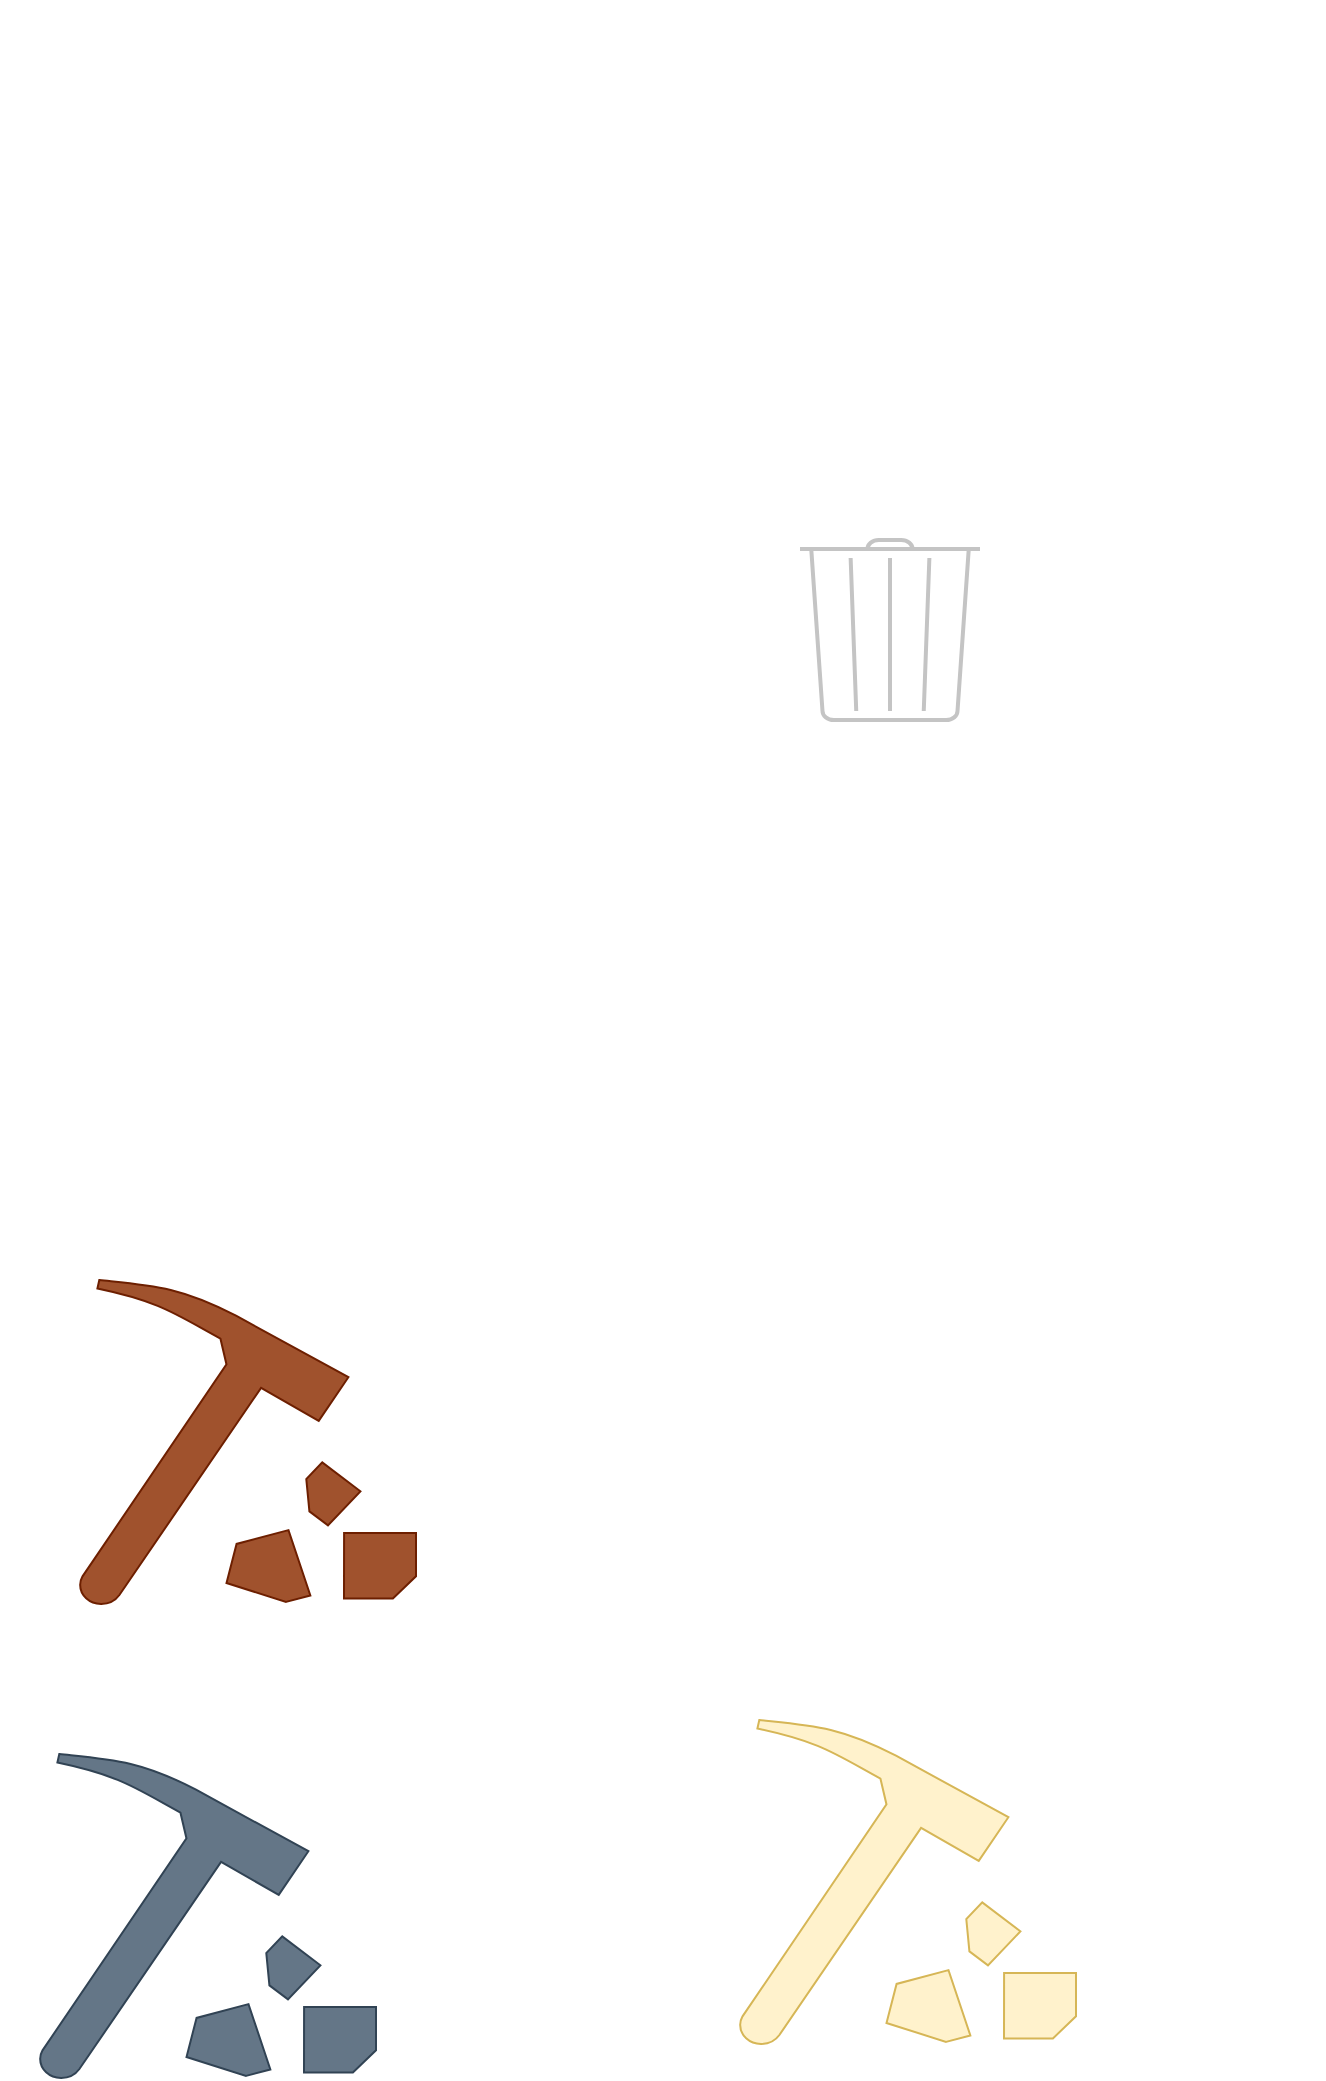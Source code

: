 <mxfile version="28.1.0">
  <diagram name="Página-1" id="knVurcuxZgjUEC2mt-ib">
    <mxGraphModel dx="716" dy="518" grid="1" gridSize="10" guides="1" tooltips="1" connect="1" arrows="1" fold="1" page="1" pageScale="1" pageWidth="827" pageHeight="1169" math="0" shadow="0">
      <root>
        <mxCell id="0" />
        <mxCell id="1" parent="0" />
        <mxCell id="XAbL_YIp_3KYb6Id9jLL-7" value="" style="shape=image;verticalLabelPosition=bottom;labelBackgroundColor=default;verticalAlign=top;aspect=fixed;imageAspect=0;image=https://upload.wikimedia.org/wikipedia/commons/thumb/0/0b/Carbon_footprint_icon.png/500px-Carbon_footprint_icon.png?20190525171751;fontColor=#91C772;convertToSvg=0;" vertex="1" parent="1">
          <mxGeometry x="30" y="30" width="290" height="368" as="geometry" />
        </mxCell>
        <mxCell id="XAbL_YIp_3KYb6Id9jLL-8" value="" style="shape=mxgraph.signs.sports.rock_collection;html=1;pointerEvents=1;fillColor=#647687;strokeColor=#314354;verticalLabelPosition=bottom;verticalAlign=top;align=center;fontColor=#ffffff;" vertex="1" parent="1">
          <mxGeometry x="50" y="907" width="168" height="162" as="geometry" />
        </mxCell>
        <mxCell id="XAbL_YIp_3KYb6Id9jLL-12" value="" style="shape=mxgraph.signs.sports.rock_collection;html=1;pointerEvents=1;fillColor=#fff2cc;strokeColor=#d6b656;verticalLabelPosition=bottom;verticalAlign=top;align=center;" vertex="1" parent="1">
          <mxGeometry x="400" y="890" width="168" height="162" as="geometry" />
        </mxCell>
        <mxCell id="XAbL_YIp_3KYb6Id9jLL-13" value="" style="shape=mxgraph.signs.sports.rock_collection;html=1;pointerEvents=1;fillColor=#a0522d;strokeColor=#6D1F00;verticalLabelPosition=bottom;verticalAlign=top;align=center;fontColor=#ffffff;" vertex="1" parent="1">
          <mxGeometry x="70" y="670" width="168" height="162" as="geometry" />
        </mxCell>
        <mxCell id="XAbL_YIp_3KYb6Id9jLL-14" value="" style="shape=image;html=1;verticalAlign=top;verticalLabelPosition=bottom;labelBackgroundColor=#ffffff;imageAspect=0;aspect=fixed;image=https://icons.diagrams.net/icon-cache1/Ionicons_Outline_Vol_2-2191/water-outline-1023.svg" vertex="1" parent="1">
          <mxGeometry x="480" y="60" width="212" height="212" as="geometry" />
        </mxCell>
        <mxCell id="XAbL_YIp_3KYb6Id9jLL-16" value="" style="html=1;verticalLabelPosition=bottom;align=center;labelBackgroundColor=#ffffff;verticalAlign=top;strokeWidth=2;strokeColor=#C4C4C4;shadow=0;dashed=0;shape=mxgraph.ios7.icons.trashcan;" vertex="1" parent="1">
          <mxGeometry x="430" y="300" width="90" height="90" as="geometry" />
        </mxCell>
        <mxCell id="XAbL_YIp_3KYb6Id9jLL-20" value="" style="shape=image;verticalLabelPosition=bottom;labelBackgroundColor=default;verticalAlign=top;aspect=fixed;imageAspect=0;image=https://png.pngtree.com/png-clipart/20230323/ourmid/pngtree-rubbish-bin-clipart-png-image_6665225.png;" vertex="1" parent="1">
          <mxGeometry x="346" y="460" width="174" height="174" as="geometry" />
        </mxCell>
        <mxCell id="XAbL_YIp_3KYb6Id9jLL-28" value="" style="shape=image;html=1;verticalAlign=top;verticalLabelPosition=bottom;labelBackgroundColor=#ffffff;imageAspect=0;aspect=fixed;image=https://icons.diagrams.net/icon-cache1/Phosphor_Regular_Vol_4-2948/robot-1474.svg" vertex="1" parent="1">
          <mxGeometry x="380" y="640" width="256" height="256" as="geometry" />
        </mxCell>
      </root>
    </mxGraphModel>
  </diagram>
</mxfile>

